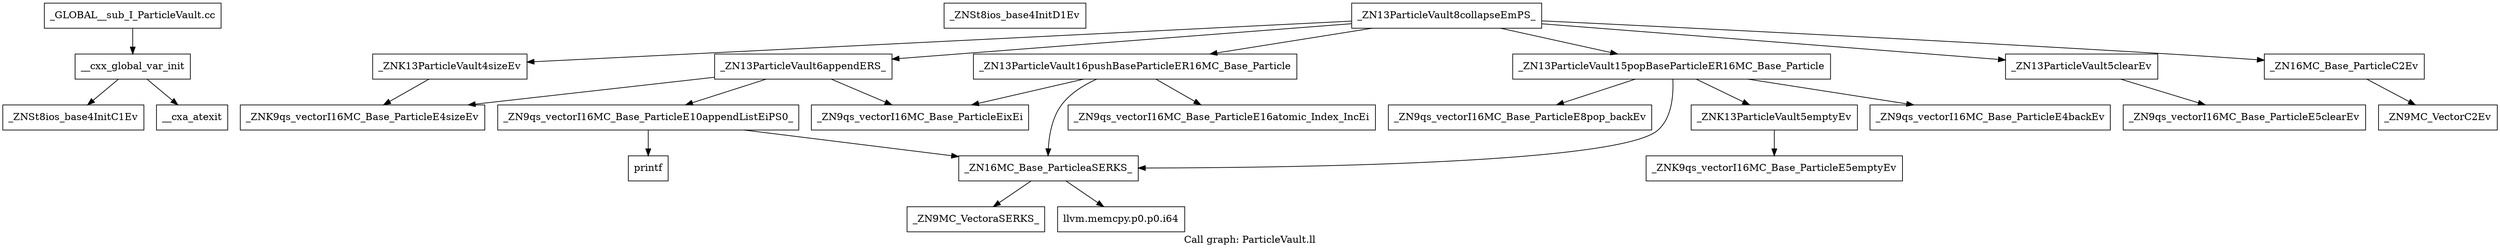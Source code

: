 digraph "Call graph: ParticleVault.ll" {
	label="Call graph: ParticleVault.ll";

	Node0x55bd00bd5aa0 [shape=record,label="{__cxx_global_var_init}"];
	Node0x55bd00bd5aa0 -> Node0x55bd00bd1960;
	Node0x55bd00bd5aa0 -> Node0x55bd00bd2390;
	Node0x55bd00bd1960 [shape=record,label="{_ZNSt8ios_base4InitC1Ev}"];
	Node0x55bd00bd4bd0 [shape=record,label="{_ZNSt8ios_base4InitD1Ev}"];
	Node0x55bd00bd2390 [shape=record,label="{__cxa_atexit}"];
	Node0x55bd00bd59b0 [shape=record,label="{_ZN13ParticleVault8collapseEmPS_}"];
	Node0x55bd00bd59b0 -> Node0x55bd00bd6a20;
	Node0x55bd00bd59b0 -> Node0x55bd00bd9a90;
	Node0x55bd00bd59b0 -> Node0x55bd00bd2280;
	Node0x55bd00bd59b0 -> Node0x55bd00bdbfb0;
	Node0x55bd00bd59b0 -> Node0x55bd00bdd8c0;
	Node0x55bd00bd59b0 -> Node0x55bd00bdf6d0;
	Node0x55bd00bd6a20 [shape=record,label="{_ZNK13ParticleVault4sizeEv}"];
	Node0x55bd00bd6a20 -> Node0x55bd00be08f0;
	Node0x55bd00bd9a90 [shape=record,label="{_ZN13ParticleVault6appendERS_}"];
	Node0x55bd00bd9a90 -> Node0x55bd00be08f0;
	Node0x55bd00bd9a90 -> Node0x55bd00be1500;
	Node0x55bd00bd9a90 -> Node0x55bd00be4110;
	Node0x55bd00bd2280 [shape=record,label="{_ZN13ParticleVault5clearEv}"];
	Node0x55bd00bd2280 -> Node0x55bd00be5290;
	Node0x55bd00bdbfb0 [shape=record,label="{_ZN16MC_Base_ParticleC2Ev}"];
	Node0x55bd00bdbfb0 -> Node0x55bd00bd1830;
	Node0x55bd00bdd8c0 [shape=record,label="{_ZN13ParticleVault15popBaseParticleER16MC_Base_Particle}"];
	Node0x55bd00bdd8c0 -> Node0x55bd00bdb1b0;
	Node0x55bd00bdd8c0 -> Node0x55bd00bdffa0;
	Node0x55bd00bdd8c0 -> Node0x55bd00be81c0;
	Node0x55bd00bdd8c0 -> Node0x55bd00bf4960;
	Node0x55bd00bdf6d0 [shape=record,label="{_ZN13ParticleVault16pushBaseParticleER16MC_Base_Particle}"];
	Node0x55bd00bdf6d0 -> Node0x55bd00bf49e0;
	Node0x55bd00bdf6d0 -> Node0x55bd00be1500;
	Node0x55bd00bdf6d0 -> Node0x55bd00be81c0;
	Node0x55bd00be08f0 [shape=record,label="{_ZNK9qs_vectorI16MC_Base_ParticleE4sizeEv}"];
	Node0x55bd00be4110 [shape=record,label="{_ZN9qs_vectorI16MC_Base_ParticleE10appendListEiPS0_}"];
	Node0x55bd00be4110 -> Node0x55bd00bf4b10;
	Node0x55bd00be4110 -> Node0x55bd00be81c0;
	Node0x55bd00be1500 [shape=record,label="{_ZN9qs_vectorI16MC_Base_ParticleEixEi}"];
	Node0x55bd00bf4b10 [shape=record,label="{printf}"];
	Node0x55bd00be81c0 [shape=record,label="{_ZN16MC_Base_ParticleaSERKS_}"];
	Node0x55bd00be81c0 -> Node0x55bd00bf4b90;
	Node0x55bd00be81c0 -> Node0x55bd00bf4c10;
	Node0x55bd00bf4b90 [shape=record,label="{_ZN9MC_VectoraSERKS_}"];
	Node0x55bd00bf4c10 [shape=record,label="{llvm.memcpy.p0.p0.i64}"];
	Node0x55bd00be5290 [shape=record,label="{_ZN9qs_vectorI16MC_Base_ParticleE5clearEv}"];
	Node0x55bd00bd1830 [shape=record,label="{_ZN9MC_VectorC2Ev}"];
	Node0x55bd00bdb1b0 [shape=record,label="{_ZNK13ParticleVault5emptyEv}"];
	Node0x55bd00bdb1b0 -> Node0x55bd00bf5250;
	Node0x55bd00bdffa0 [shape=record,label="{_ZN9qs_vectorI16MC_Base_ParticleE4backEv}"];
	Node0x55bd00bf4960 [shape=record,label="{_ZN9qs_vectorI16MC_Base_ParticleE8pop_backEv}"];
	Node0x55bd00bf5250 [shape=record,label="{_ZNK9qs_vectorI16MC_Base_ParticleE5emptyEv}"];
	Node0x55bd00bf49e0 [shape=record,label="{_ZN9qs_vectorI16MC_Base_ParticleE16atomic_Index_IncEi}"];
	Node0x55bd00bf52d0 [shape=record,label="{_GLOBAL__sub_I_ParticleVault.cc}"];
	Node0x55bd00bf52d0 -> Node0x55bd00bd5aa0;
}
